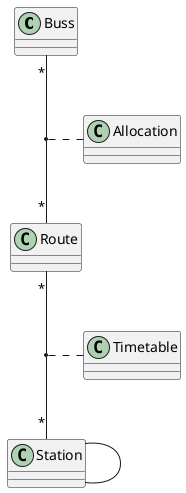 @startuml

class Buss
class Route
class Station

Buss "*" -- "*" Route
Route "*" -- "*" Station
Station -- Station
(Buss,Route) .. Allocation
(Route,Station) .. Timetable

@enduml
